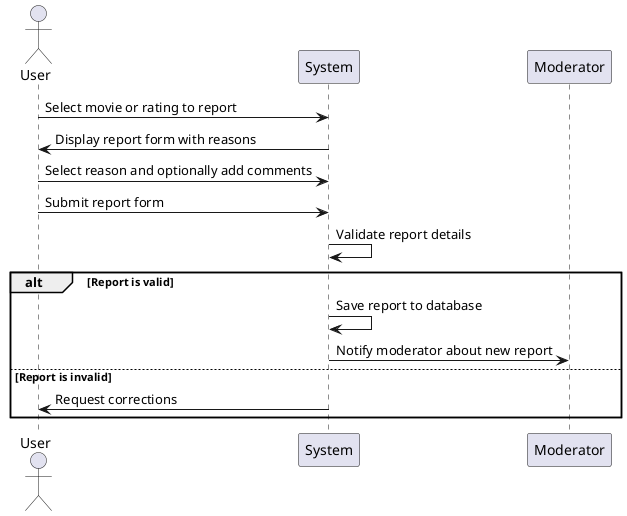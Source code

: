 @startuml
actor User
participant "System" as System
participant "Moderator" as Moderator

User -> System: Select movie or rating to report
System -> User: Display report form with reasons
User -> System: Select reason and optionally add comments
User -> System: Submit report form
System -> System: Validate report details
alt Report is valid
    System -> System: Save report to database
    System -> Moderator: Notify moderator about new report
else Report is invalid
    System -> User: Request corrections
end
@enduml
